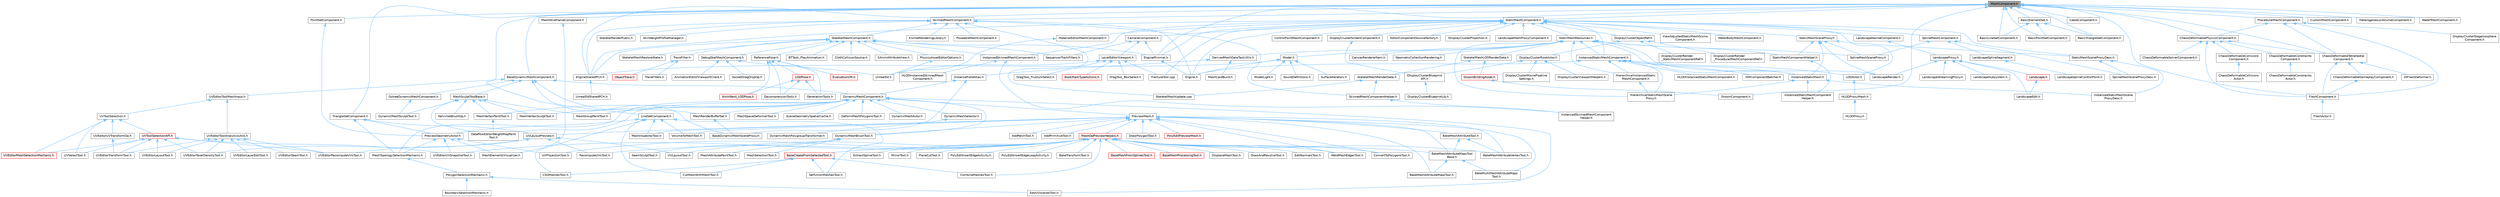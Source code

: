 digraph "MeshComponent.h"
{
 // INTERACTIVE_SVG=YES
 // LATEX_PDF_SIZE
  bgcolor="transparent";
  edge [fontname=Helvetica,fontsize=10,labelfontname=Helvetica,labelfontsize=10];
  node [fontname=Helvetica,fontsize=10,shape=box,height=0.2,width=0.4];
  Node1 [id="Node000001",label="MeshComponent.h",height=0.2,width=0.4,color="gray40", fillcolor="grey60", style="filled", fontcolor="black",tooltip=" "];
  Node1 -> Node2 [id="edge1_Node000001_Node000002",dir="back",color="steelblue1",style="solid",tooltip=" "];
  Node2 [id="Node000002",label="BaseDynamicMeshComponent.h",height=0.2,width=0.4,color="grey40", fillcolor="white", style="filled",URL="$d3/df4/BaseDynamicMeshComponent_8h.html",tooltip=" "];
  Node2 -> Node3 [id="edge2_Node000002_Node000003",dir="back",color="steelblue1",style="solid",tooltip=" "];
  Node3 [id="Node000003",label="BaseDynamicMeshSceneProxy.h",height=0.2,width=0.4,color="grey40", fillcolor="white", style="filled",URL="$d2/dee/BaseDynamicMeshSceneProxy_8h.html",tooltip=" "];
  Node2 -> Node4 [id="edge3_Node000002_Node000004",dir="back",color="steelblue1",style="solid",tooltip=" "];
  Node4 [id="Node000004",label="DynamicMeshComponent.h",height=0.2,width=0.4,color="grey40", fillcolor="white", style="filled",URL="$d8/d66/DynamicMeshComponent_8h.html",tooltip=" "];
  Node4 -> Node5 [id="edge4_Node000004_Node000005",dir="back",color="steelblue1",style="solid",tooltip=" "];
  Node5 [id="Node000005",label="DataflowEditorWeightMapPaint\lTool.h",height=0.2,width=0.4,color="grey40", fillcolor="white", style="filled",URL="$db/d46/DataflowEditorWeightMapPaintTool_8h.html",tooltip=" "];
  Node4 -> Node6 [id="edge5_Node000004_Node000006",dir="back",color="steelblue1",style="solid",tooltip=" "];
  Node6 [id="Node000006",label="DeformMeshPolygonsTool.h",height=0.2,width=0.4,color="grey40", fillcolor="white", style="filled",URL="$db/d72/DeformMeshPolygonsTool_8h.html",tooltip=" "];
  Node4 -> Node7 [id="edge6_Node000004_Node000007",dir="back",color="steelblue1",style="solid",tooltip=" "];
  Node7 [id="Node000007",label="DynamicMeshActor.h",height=0.2,width=0.4,color="grey40", fillcolor="white", style="filled",URL="$d1/d71/DynamicMeshActor_8h.html",tooltip=" "];
  Node4 -> Node8 [id="edge7_Node000004_Node000008",dir="back",color="steelblue1",style="solid",tooltip=" "];
  Node8 [id="Node000008",label="DynamicMeshBrushTool.h",height=0.2,width=0.4,color="grey40", fillcolor="white", style="filled",URL="$da/d04/DynamicMeshBrushTool_8h.html",tooltip=" "];
  Node8 -> Node9 [id="edge8_Node000008_Node000009",dir="back",color="steelblue1",style="solid",tooltip=" "];
  Node9 [id="Node000009",label="MeshAttributePaintTool.h",height=0.2,width=0.4,color="grey40", fillcolor="white", style="filled",URL="$d3/d29/MeshAttributePaintTool_8h.html",tooltip=" "];
  Node8 -> Node10 [id="edge9_Node000008_Node000010",dir="back",color="steelblue1",style="solid",tooltip=" "];
  Node10 [id="Node000010",label="MeshSelectionTool.h",height=0.2,width=0.4,color="grey40", fillcolor="white", style="filled",URL="$d8/d80/MeshSelectionTool_8h.html",tooltip=" "];
  Node8 -> Node11 [id="edge10_Node000008_Node000011",dir="back",color="steelblue1",style="solid",tooltip=" "];
  Node11 [id="Node000011",label="SeamSculptTool.h",height=0.2,width=0.4,color="grey40", fillcolor="white", style="filled",URL="$d1/d31/SeamSculptTool_8h.html",tooltip=" "];
  Node4 -> Node12 [id="edge11_Node000004_Node000012",dir="back",color="steelblue1",style="solid",tooltip=" "];
  Node12 [id="Node000012",label="DynamicMeshSelector.h",height=0.2,width=0.4,color="grey40", fillcolor="white", style="filled",URL="$dc/d01/DynamicMeshSelector_8h.html",tooltip=" "];
  Node12 -> Node13 [id="edge12_Node000012_Node000013",dir="back",color="steelblue1",style="solid",tooltip=" "];
  Node13 [id="Node000013",label="DynamicMeshPolygroupTransformer.h",height=0.2,width=0.4,color="grey40", fillcolor="white", style="filled",URL="$dc/db2/DynamicMeshPolygroupTransformer_8h.html",tooltip=" "];
  Node4 -> Node14 [id="edge13_Node000004_Node000014",dir="back",color="steelblue1",style="solid",tooltip=" "];
  Node14 [id="Node000014",label="EditUVIslandsTool.h",height=0.2,width=0.4,color="grey40", fillcolor="white", style="filled",URL="$d0/de4/EditUVIslandsTool_8h.html",tooltip=" "];
  Node4 -> Node15 [id="edge14_Node000004_Node000015",dir="back",color="steelblue1",style="solid",tooltip=" "];
  Node15 [id="Node000015",label="MeshGroupPaintTool.h",height=0.2,width=0.4,color="grey40", fillcolor="white", style="filled",URL="$dd/d04/MeshGroupPaintTool_8h.html",tooltip=" "];
  Node4 -> Node16 [id="edge15_Node000004_Node000016",dir="back",color="steelblue1",style="solid",tooltip=" "];
  Node16 [id="Node000016",label="MeshRenderBufferSet.h",height=0.2,width=0.4,color="grey40", fillcolor="white", style="filled",URL="$de/dc2/MeshRenderBufferSet_8h.html",tooltip=" "];
  Node16 -> Node3 [id="edge16_Node000016_Node000003",dir="back",color="steelblue1",style="solid",tooltip=" "];
  Node4 -> Node17 [id="edge17_Node000004_Node000017",dir="back",color="steelblue1",style="solid",tooltip=" "];
  Node17 [id="Node000017",label="MeshSpaceDeformerTool.h",height=0.2,width=0.4,color="grey40", fillcolor="white", style="filled",URL="$d7/dc8/MeshSpaceDeformerTool_8h.html",tooltip=" "];
  Node4 -> Node18 [id="edge18_Node000004_Node000018",dir="back",color="steelblue1",style="solid",tooltip=" "];
  Node18 [id="Node000018",label="MeshTopologySelectionMechanic.h",height=0.2,width=0.4,color="grey40", fillcolor="white", style="filled",URL="$d5/d15/MeshTopologySelectionMechanic_8h.html",tooltip=" "];
  Node18 -> Node19 [id="edge19_Node000018_Node000019",dir="back",color="steelblue1",style="solid",tooltip=" "];
  Node19 [id="Node000019",label="PolygonSelectionMechanic.h",height=0.2,width=0.4,color="grey40", fillcolor="white", style="filled",URL="$da/dff/PolygonSelectionMechanic_8h.html",tooltip=" "];
  Node19 -> Node20 [id="edge20_Node000019_Node000020",dir="back",color="steelblue1",style="solid",tooltip=" "];
  Node20 [id="Node000020",label="BoundarySelectionMechanic.h",height=0.2,width=0.4,color="grey40", fillcolor="white", style="filled",URL="$d8/dd6/BoundarySelectionMechanic_8h.html",tooltip=" "];
  Node19 -> Node14 [id="edge21_Node000019_Node000014",dir="back",color="steelblue1",style="solid",tooltip=" "];
  Node4 -> Node21 [id="edge22_Node000004_Node000021",dir="back",color="steelblue1",style="solid",tooltip=" "];
  Node21 [id="Node000021",label="MeshVertexPaintTool.h",height=0.2,width=0.4,color="grey40", fillcolor="white", style="filled",URL="$db/d74/MeshVertexPaintTool_8h.html",tooltip=" "];
  Node21 -> Node5 [id="edge23_Node000021_Node000005",dir="back",color="steelblue1",style="solid",tooltip=" "];
  Node4 -> Node22 [id="edge24_Node000004_Node000022",dir="back",color="steelblue1",style="solid",tooltip=" "];
  Node22 [id="Node000022",label="MeshVertexSculptTool.h",height=0.2,width=0.4,color="grey40", fillcolor="white", style="filled",URL="$dc/da6/MeshVertexSculptTool_8h.html",tooltip=" "];
  Node4 -> Node23 [id="edge25_Node000004_Node000023",dir="back",color="steelblue1",style="solid",tooltip=" "];
  Node23 [id="Node000023",label="PreviewMesh.h",height=0.2,width=0.4,color="grey40", fillcolor="white", style="filled",URL="$d6/d30/PreviewMesh_8h.html",tooltip=" "];
  Node23 -> Node24 [id="edge26_Node000023_Node000024",dir="back",color="steelblue1",style="solid",tooltip=" "];
  Node24 [id="Node000024",label="AddPatchTool.h",height=0.2,width=0.4,color="grey40", fillcolor="white", style="filled",URL="$d5/deb/AddPatchTool_8h.html",tooltip=" "];
  Node23 -> Node25 [id="edge27_Node000023_Node000025",dir="back",color="steelblue1",style="solid",tooltip=" "];
  Node25 [id="Node000025",label="AddPrimitiveTool.h",height=0.2,width=0.4,color="grey40", fillcolor="white", style="filled",URL="$d5/dbf/AddPrimitiveTool_8h.html",tooltip=" "];
  Node23 -> Node26 [id="edge28_Node000023_Node000026",dir="back",color="steelblue1",style="solid",tooltip=" "];
  Node26 [id="Node000026",label="BakeMeshAttributeMapsTool.h",height=0.2,width=0.4,color="grey40", fillcolor="white", style="filled",URL="$d8/d14/BakeMeshAttributeMapsTool_8h.html",tooltip=" "];
  Node23 -> Node27 [id="edge29_Node000023_Node000027",dir="back",color="steelblue1",style="solid",tooltip=" "];
  Node27 [id="Node000027",label="BakeMeshAttributeMapsTool\lBase.h",height=0.2,width=0.4,color="grey40", fillcolor="white", style="filled",URL="$dc/d68/BakeMeshAttributeMapsToolBase_8h.html",tooltip=" "];
  Node27 -> Node26 [id="edge30_Node000027_Node000026",dir="back",color="steelblue1",style="solid",tooltip=" "];
  Node27 -> Node28 [id="edge31_Node000027_Node000028",dir="back",color="steelblue1",style="solid",tooltip=" "];
  Node28 [id="Node000028",label="BakeMultiMeshAttributeMaps\lTool.h",height=0.2,width=0.4,color="grey40", fillcolor="white", style="filled",URL="$d7/d65/BakeMultiMeshAttributeMapsTool_8h.html",tooltip=" "];
  Node23 -> Node29 [id="edge32_Node000023_Node000029",dir="back",color="steelblue1",style="solid",tooltip=" "];
  Node29 [id="Node000029",label="BakeMeshAttributeTool.h",height=0.2,width=0.4,color="grey40", fillcolor="white", style="filled",URL="$d0/d82/BakeMeshAttributeTool_8h.html",tooltip=" "];
  Node29 -> Node27 [id="edge33_Node000029_Node000027",dir="back",color="steelblue1",style="solid",tooltip=" "];
  Node29 -> Node30 [id="edge34_Node000029_Node000030",dir="back",color="steelblue1",style="solid",tooltip=" "];
  Node30 [id="Node000030",label="BakeMeshAttributeVertexTool.h",height=0.2,width=0.4,color="grey40", fillcolor="white", style="filled",URL="$d6/d76/BakeMeshAttributeVertexTool_8h.html",tooltip=" "];
  Node23 -> Node30 [id="edge35_Node000023_Node000030",dir="back",color="steelblue1",style="solid",tooltip=" "];
  Node23 -> Node28 [id="edge36_Node000023_Node000028",dir="back",color="steelblue1",style="solid",tooltip=" "];
  Node23 -> Node31 [id="edge37_Node000023_Node000031",dir="back",color="steelblue1",style="solid",tooltip=" "];
  Node31 [id="Node000031",label="ConvertToPolygonsTool.h",height=0.2,width=0.4,color="grey40", fillcolor="white", style="filled",URL="$d7/d5a/ConvertToPolygonsTool_8h.html",tooltip=" "];
  Node23 -> Node32 [id="edge38_Node000023_Node000032",dir="back",color="steelblue1",style="solid",tooltip=" "];
  Node32 [id="Node000032",label="DrawPolygonTool.h",height=0.2,width=0.4,color="grey40", fillcolor="white", style="filled",URL="$d0/d15/DrawPolygonTool_8h.html",tooltip=" "];
  Node23 -> Node8 [id="edge39_Node000023_Node000008",dir="back",color="steelblue1",style="solid",tooltip=" "];
  Node23 -> Node33 [id="edge40_Node000023_Node000033",dir="back",color="steelblue1",style="solid",tooltip=" "];
  Node33 [id="Node000033",label="MeshInspectorTool.h",height=0.2,width=0.4,color="grey40", fillcolor="white", style="filled",URL="$de/da1/MeshInspectorTool_8h.html",tooltip=" "];
  Node23 -> Node34 [id="edge41_Node000023_Node000034",dir="back",color="steelblue1",style="solid",tooltip=" "];
  Node34 [id="Node000034",label="MeshOpPreviewHelpers.h",height=0.2,width=0.4,color="red", fillcolor="#FFF0F0", style="filled",URL="$de/d33/MeshOpPreviewHelpers_8h.html",tooltip=" "];
  Node34 -> Node27 [id="edge42_Node000034_Node000027",dir="back",color="steelblue1",style="solid",tooltip=" "];
  Node34 -> Node30 [id="edge43_Node000034_Node000030",dir="back",color="steelblue1",style="solid",tooltip=" "];
  Node34 -> Node35 [id="edge44_Node000034_Node000035",dir="back",color="steelblue1",style="solid",tooltip=" "];
  Node35 [id="Node000035",label="BakeTransformTool.h",height=0.2,width=0.4,color="grey40", fillcolor="white", style="filled",URL="$dc/d39/BakeTransformTool_8h.html",tooltip=" "];
  Node34 -> Node36 [id="edge45_Node000034_Node000036",dir="back",color="steelblue1",style="solid",tooltip=" "];
  Node36 [id="Node000036",label="BaseCreateFromSelectedTool.h",height=0.2,width=0.4,color="red", fillcolor="#FFF0F0", style="filled",URL="$de/dc7/BaseCreateFromSelectedTool_8h.html",tooltip=" "];
  Node36 -> Node41 [id="edge46_Node000036_Node000041",dir="back",color="steelblue1",style="solid",tooltip=" "];
  Node41 [id="Node000041",label="CSGMeshesTool.h",height=0.2,width=0.4,color="grey40", fillcolor="white", style="filled",URL="$db/dd1/CSGMeshesTool_8h.html",tooltip=" "];
  Node36 -> Node42 [id="edge47_Node000036_Node000042",dir="back",color="steelblue1",style="solid",tooltip=" "];
  Node42 [id="Node000042",label="CombineMeshesTool.h",height=0.2,width=0.4,color="grey40", fillcolor="white", style="filled",URL="$dd/da3/CombineMeshesTool_8h.html",tooltip=" "];
  Node36 -> Node43 [id="edge48_Node000036_Node000043",dir="back",color="steelblue1",style="solid",tooltip=" "];
  Node43 [id="Node000043",label="CutMeshWithMeshTool.h",height=0.2,width=0.4,color="grey40", fillcolor="white", style="filled",URL="$d2/d2c/CutMeshWithMeshTool_8h.html",tooltip=" "];
  Node36 -> Node44 [id="edge49_Node000036_Node000044",dir="back",color="steelblue1",style="solid",tooltip=" "];
  Node44 [id="Node000044",label="SelfUnionMeshesTool.h",height=0.2,width=0.4,color="grey40", fillcolor="white", style="filled",URL="$dc/dad/SelfUnionMeshesTool_8h.html",tooltip=" "];
  Node34 -> Node45 [id="edge50_Node000034_Node000045",dir="back",color="steelblue1",style="solid",tooltip=" "];
  Node45 [id="Node000045",label="BaseMeshFromSplinesTool.h",height=0.2,width=0.4,color="red", fillcolor="#FFF0F0", style="filled",URL="$da/d31/BaseMeshFromSplinesTool_8h.html",tooltip=" "];
  Node34 -> Node48 [id="edge51_Node000034_Node000048",dir="back",color="steelblue1",style="solid",tooltip=" "];
  Node48 [id="Node000048",label="BaseMeshProcessingTool.h",height=0.2,width=0.4,color="red", fillcolor="#FFF0F0", style="filled",URL="$d4/d77/BaseMeshProcessingTool_8h.html",tooltip=" "];
  Node34 -> Node42 [id="edge52_Node000034_Node000042",dir="back",color="steelblue1",style="solid",tooltip=" "];
  Node34 -> Node31 [id="edge53_Node000034_Node000031",dir="back",color="steelblue1",style="solid",tooltip=" "];
  Node34 -> Node51 [id="edge54_Node000034_Node000051",dir="back",color="steelblue1",style="solid",tooltip=" "];
  Node51 [id="Node000051",label="DisplaceMeshTool.h",height=0.2,width=0.4,color="grey40", fillcolor="white", style="filled",URL="$da/d28/DisplaceMeshTool_8h.html",tooltip=" "];
  Node34 -> Node52 [id="edge55_Node000034_Node000052",dir="back",color="steelblue1",style="solid",tooltip=" "];
  Node52 [id="Node000052",label="DrawAndRevolveTool.h",height=0.2,width=0.4,color="grey40", fillcolor="white", style="filled",URL="$d8/d06/DrawAndRevolveTool_8h.html",tooltip=" "];
  Node34 -> Node53 [id="edge56_Node000034_Node000053",dir="back",color="steelblue1",style="solid",tooltip=" "];
  Node53 [id="Node000053",label="EditNormalsTool.h",height=0.2,width=0.4,color="grey40", fillcolor="white", style="filled",URL="$de/d53/EditNormalsTool_8h.html",tooltip=" "];
  Node34 -> Node54 [id="edge57_Node000034_Node000054",dir="back",color="steelblue1",style="solid",tooltip=" "];
  Node54 [id="Node000054",label="ExtractSplineTool.h",height=0.2,width=0.4,color="grey40", fillcolor="white", style="filled",URL="$d3/d4d/ExtractSplineTool_8h.html",tooltip=" "];
  Node34 -> Node55 [id="edge58_Node000034_Node000055",dir="back",color="steelblue1",style="solid",tooltip=" "];
  Node55 [id="Node000055",label="MirrorTool.h",height=0.2,width=0.4,color="grey40", fillcolor="white", style="filled",URL="$d3/dc9/MirrorTool_8h.html",tooltip=" "];
  Node34 -> Node56 [id="edge59_Node000034_Node000056",dir="back",color="steelblue1",style="solid",tooltip=" "];
  Node56 [id="Node000056",label="PlaneCutTool.h",height=0.2,width=0.4,color="grey40", fillcolor="white", style="filled",URL="$dd/def/PlaneCutTool_8h.html",tooltip=" "];
  Node34 -> Node57 [id="edge60_Node000034_Node000057",dir="back",color="steelblue1",style="solid",tooltip=" "];
  Node57 [id="Node000057",label="PolyEditInsertEdgeActivity.h",height=0.2,width=0.4,color="grey40", fillcolor="white", style="filled",URL="$d1/d26/PolyEditInsertEdgeActivity_8h.html",tooltip=" "];
  Node34 -> Node58 [id="edge61_Node000034_Node000058",dir="back",color="steelblue1",style="solid",tooltip=" "];
  Node58 [id="Node000058",label="PolyEditInsertEdgeLoopActivity.h",height=0.2,width=0.4,color="grey40", fillcolor="white", style="filled",URL="$d5/d37/PolyEditInsertEdgeLoopActivity_8h.html",tooltip=" "];
  Node34 -> Node59 [id="edge62_Node000034_Node000059",dir="back",color="steelblue1",style="solid",tooltip=" "];
  Node59 [id="Node000059",label="RecomputeUVsTool.h",height=0.2,width=0.4,color="grey40", fillcolor="white", style="filled",URL="$d0/d92/RecomputeUVsTool_8h.html",tooltip=" "];
  Node34 -> Node65 [id="edge63_Node000034_Node000065",dir="back",color="steelblue1",style="solid",tooltip=" "];
  Node65 [id="Node000065",label="UVEditorUVSnapshotTool.h",height=0.2,width=0.4,color="grey40", fillcolor="white", style="filled",URL="$d4/dd6/UVEditorUVSnapshotTool_8h.html",tooltip=" "];
  Node34 -> Node66 [id="edge64_Node000034_Node000066",dir="back",color="steelblue1",style="solid",tooltip=" "];
  Node66 [id="Node000066",label="UVLayoutTool.h",height=0.2,width=0.4,color="grey40", fillcolor="white", style="filled",URL="$d6/d89/UVLayoutTool_8h.html",tooltip=" "];
  Node34 -> Node67 [id="edge65_Node000034_Node000067",dir="back",color="steelblue1",style="solid",tooltip=" "];
  Node67 [id="Node000067",label="UVProjectionTool.h",height=0.2,width=0.4,color="grey40", fillcolor="white", style="filled",URL="$d5/d4f/UVProjectionTool_8h.html",tooltip=" "];
  Node34 -> Node68 [id="edge66_Node000034_Node000068",dir="back",color="steelblue1",style="solid",tooltip=" "];
  Node68 [id="Node000068",label="WeldMeshEdgesTool.h",height=0.2,width=0.4,color="grey40", fillcolor="white", style="filled",URL="$d5/d6e/WeldMeshEdgesTool_8h.html",tooltip=" "];
  Node23 -> Node69 [id="edge67_Node000023_Node000069",dir="back",color="steelblue1",style="solid",tooltip=" "];
  Node69 [id="Node000069",label="PolyEditPreviewMesh.h",height=0.2,width=0.4,color="red", fillcolor="#FFF0F0", style="filled",URL="$d2/de8/PolyEditPreviewMesh_8h.html",tooltip=" "];
  Node23 -> Node71 [id="edge68_Node000023_Node000071",dir="back",color="steelblue1",style="solid",tooltip=" "];
  Node71 [id="Node000071",label="UVLayoutPreview.h",height=0.2,width=0.4,color="grey40", fillcolor="white", style="filled",URL="$dd/d16/UVLayoutPreview_8h.html",tooltip=" "];
  Node71 -> Node59 [id="edge69_Node000071_Node000059",dir="back",color="steelblue1",style="solid",tooltip=" "];
  Node71 -> Node72 [id="edge70_Node000071_Node000072",dir="back",color="steelblue1",style="solid",tooltip=" "];
  Node72 [id="Node000072",label="UVEditorRecomputeUVsTool.h",height=0.2,width=0.4,color="grey40", fillcolor="white", style="filled",URL="$d2/db8/UVEditorRecomputeUVsTool_8h.html",tooltip=" "];
  Node71 -> Node73 [id="edge71_Node000071_Node000073",dir="back",color="steelblue1",style="solid",tooltip=" "];
  Node73 [id="Node000073",label="UVEditorTexelDensityTool.h",height=0.2,width=0.4,color="grey40", fillcolor="white", style="filled",URL="$d0/d8b/UVEditorTexelDensityTool_8h.html",tooltip=" "];
  Node71 -> Node66 [id="edge72_Node000071_Node000066",dir="back",color="steelblue1",style="solid",tooltip=" "];
  Node23 -> Node74 [id="edge73_Node000023_Node000074",dir="back",color="steelblue1",style="solid",tooltip=" "];
  Node74 [id="Node000074",label="VolumeToMeshTool.h",height=0.2,width=0.4,color="grey40", fillcolor="white", style="filled",URL="$de/d64/VolumeToMeshTool_8h.html",tooltip=" "];
  Node23 -> Node68 [id="edge74_Node000023_Node000068",dir="back",color="steelblue1",style="solid",tooltip=" "];
  Node4 -> Node75 [id="edge75_Node000004_Node000075",dir="back",color="steelblue1",style="solid",tooltip=" "];
  Node75 [id="Node000075",label="SceneGeometrySpatialCache.h",height=0.2,width=0.4,color="grey40", fillcolor="white", style="filled",URL="$d6/d6f/SceneGeometrySpatialCache_8h.html",tooltip=" "];
  Node2 -> Node16 [id="edge76_Node000002_Node000016",dir="back",color="steelblue1",style="solid",tooltip=" "];
  Node2 -> Node76 [id="edge77_Node000002_Node000076",dir="back",color="steelblue1",style="solid",tooltip=" "];
  Node76 [id="Node000076",label="MeshSculptToolBase.h",height=0.2,width=0.4,color="grey40", fillcolor="white", style="filled",URL="$d8/d2a/MeshSculptToolBase_8h.html",tooltip=" "];
  Node76 -> Node5 [id="edge78_Node000076_Node000005",dir="back",color="steelblue1",style="solid",tooltip=" "];
  Node76 -> Node77 [id="edge79_Node000076_Node000077",dir="back",color="steelblue1",style="solid",tooltip=" "];
  Node77 [id="Node000077",label="DynamicMeshSculptTool.h",height=0.2,width=0.4,color="grey40", fillcolor="white", style="filled",URL="$d6/d16/DynamicMeshSculptTool_8h.html",tooltip=" "];
  Node76 -> Node78 [id="edge80_Node000076_Node000078",dir="back",color="steelblue1",style="solid",tooltip=" "];
  Node78 [id="Node000078",label="KelvinletBrushOp.h",height=0.2,width=0.4,color="grey40", fillcolor="white", style="filled",URL="$d9/d5c/KelvinletBrushOp_8h.html",tooltip=" "];
  Node76 -> Node15 [id="edge81_Node000076_Node000015",dir="back",color="steelblue1",style="solid",tooltip=" "];
  Node76 -> Node21 [id="edge82_Node000076_Node000021",dir="back",color="steelblue1",style="solid",tooltip=" "];
  Node76 -> Node22 [id="edge83_Node000076_Node000022",dir="back",color="steelblue1",style="solid",tooltip=" "];
  Node2 -> Node79 [id="edge84_Node000002_Node000079",dir="back",color="steelblue1",style="solid",tooltip=" "];
  Node79 [id="Node000079",label="OctreeDynamicMeshComponent.h",height=0.2,width=0.4,color="grey40", fillcolor="white", style="filled",URL="$d9/d19/OctreeDynamicMeshComponent_8h.html",tooltip=" "];
  Node79 -> Node77 [id="edge85_Node000079_Node000077",dir="back",color="steelblue1",style="solid",tooltip=" "];
  Node2 -> Node80 [id="edge86_Node000002_Node000080",dir="back",color="steelblue1",style="solid",tooltip=" "];
  Node80 [id="Node000080",label="UVEditorToolMeshInput.h",height=0.2,width=0.4,color="grey40", fillcolor="white", style="filled",URL="$d2/de6/UVEditorToolMeshInput_8h.html",tooltip=" "];
  Node80 -> Node81 [id="edge87_Node000080_Node000081",dir="back",color="steelblue1",style="solid",tooltip=" "];
  Node81 [id="Node000081",label="UVEditorToolAnalyticsUtils.h",height=0.2,width=0.4,color="grey40", fillcolor="white", style="filled",URL="$db/d2e/UVEditorToolAnalyticsUtils_8h.html",tooltip=" "];
  Node81 -> Node82 [id="edge88_Node000081_Node000082",dir="back",color="steelblue1",style="solid",tooltip=" "];
  Node82 [id="Node000082",label="UVEditorLayerEditTool.h",height=0.2,width=0.4,color="grey40", fillcolor="white", style="filled",URL="$d0/df1/UVEditorLayerEditTool_8h.html",tooltip=" "];
  Node81 -> Node83 [id="edge89_Node000081_Node000083",dir="back",color="steelblue1",style="solid",tooltip=" "];
  Node83 [id="Node000083",label="UVEditorLayoutTool.h",height=0.2,width=0.4,color="grey40", fillcolor="white", style="filled",URL="$d5/dd1/UVEditorLayoutTool_8h.html",tooltip=" "];
  Node81 -> Node72 [id="edge90_Node000081_Node000072",dir="back",color="steelblue1",style="solid",tooltip=" "];
  Node81 -> Node84 [id="edge91_Node000081_Node000084",dir="back",color="steelblue1",style="solid",tooltip=" "];
  Node84 [id="Node000084",label="UVEditorSeamTool.h",height=0.2,width=0.4,color="grey40", fillcolor="white", style="filled",URL="$d1/dab/UVEditorSeamTool_8h.html",tooltip=" "];
  Node81 -> Node73 [id="edge92_Node000081_Node000073",dir="back",color="steelblue1",style="solid",tooltip=" "];
  Node81 -> Node85 [id="edge93_Node000081_Node000085",dir="back",color="steelblue1",style="solid",tooltip=" "];
  Node85 [id="Node000085",label="UVEditorTransformTool.h",height=0.2,width=0.4,color="grey40", fillcolor="white", style="filled",URL="$dc/db2/UVEditorTransformTool_8h.html",tooltip=" "];
  Node80 -> Node86 [id="edge94_Node000080_Node000086",dir="back",color="steelblue1",style="solid",tooltip=" "];
  Node86 [id="Node000086",label="UVToolSelection.h",height=0.2,width=0.4,color="grey40", fillcolor="white", style="filled",URL="$dc/db4/UVToolSelection_8h.html",tooltip=" "];
  Node86 -> Node87 [id="edge95_Node000086_Node000087",dir="back",color="steelblue1",style="solid",tooltip=" "];
  Node87 [id="Node000087",label="UVEditorMeshSelectionMechanic.h",height=0.2,width=0.4,color="red", fillcolor="#FFF0F0", style="filled",URL="$d2/d73/UVEditorMeshSelectionMechanic_8h.html",tooltip=" "];
  Node86 -> Node89 [id="edge96_Node000086_Node000089",dir="back",color="steelblue1",style="solid",tooltip=" "];
  Node89 [id="Node000089",label="UVEditorUVTransformOp.h",height=0.2,width=0.4,color="grey40", fillcolor="white", style="filled",URL="$d9/df2/UVEditorUVTransformOp_8h.html",tooltip=" "];
  Node89 -> Node85 [id="edge97_Node000089_Node000085",dir="back",color="steelblue1",style="solid",tooltip=" "];
  Node86 -> Node90 [id="edge98_Node000086_Node000090",dir="back",color="steelblue1",style="solid",tooltip=" "];
  Node90 [id="Node000090",label="UVSelectTool.h",height=0.2,width=0.4,color="grey40", fillcolor="white", style="filled",URL="$de/d40/UVSelectTool_8h.html",tooltip=" "];
  Node86 -> Node91 [id="edge99_Node000086_Node000091",dir="back",color="steelblue1",style="solid",tooltip=" "];
  Node91 [id="Node000091",label="UVToolSelectionAPI.h",height=0.2,width=0.4,color="red", fillcolor="#FFF0F0", style="filled",URL="$d0/d40/UVToolSelectionAPI_8h.html",tooltip=" "];
  Node91 -> Node83 [id="edge100_Node000091_Node000083",dir="back",color="steelblue1",style="solid",tooltip=" "];
  Node91 -> Node87 [id="edge101_Node000091_Node000087",dir="back",color="steelblue1",style="solid",tooltip=" "];
  Node91 -> Node72 [id="edge102_Node000091_Node000072",dir="back",color="steelblue1",style="solid",tooltip=" "];
  Node91 -> Node73 [id="edge103_Node000091_Node000073",dir="back",color="steelblue1",style="solid",tooltip=" "];
  Node91 -> Node85 [id="edge104_Node000091_Node000085",dir="back",color="steelblue1",style="solid",tooltip=" "];
  Node91 -> Node65 [id="edge105_Node000091_Node000065",dir="back",color="steelblue1",style="solid",tooltip=" "];
  Node91 -> Node90 [id="edge106_Node000091_Node000090",dir="back",color="steelblue1",style="solid",tooltip=" "];
  Node1 -> Node93 [id="edge107_Node000001_Node000093",dir="back",color="steelblue1",style="solid",tooltip=" "];
  Node93 [id="Node000093",label="BasicElementSet.h",height=0.2,width=0.4,color="grey40", fillcolor="white", style="filled",URL="$de/d31/BasicElementSet_8h.html",tooltip=" "];
  Node93 -> Node94 [id="edge108_Node000093_Node000094",dir="back",color="steelblue1",style="solid",tooltip=" "];
  Node94 [id="Node000094",label="BasicLineSetComponent.h",height=0.2,width=0.4,color="grey40", fillcolor="white", style="filled",URL="$da/d78/BasicLineSetComponent_8h.html",tooltip=" "];
  Node93 -> Node95 [id="edge109_Node000093_Node000095",dir="back",color="steelblue1",style="solid",tooltip=" "];
  Node95 [id="Node000095",label="BasicPointSetComponent.h",height=0.2,width=0.4,color="grey40", fillcolor="white", style="filled",URL="$d4/d5f/BasicPointSetComponent_8h.html",tooltip=" "];
  Node93 -> Node96 [id="edge110_Node000093_Node000096",dir="back",color="steelblue1",style="solid",tooltip=" "];
  Node96 [id="Node000096",label="BasicTriangleSetComponent.h",height=0.2,width=0.4,color="grey40", fillcolor="white", style="filled",URL="$d0/d56/BasicTriangleSetComponent_8h.html",tooltip=" "];
  Node1 -> Node94 [id="edge111_Node000001_Node000094",dir="back",color="steelblue1",style="solid",tooltip=" "];
  Node1 -> Node95 [id="edge112_Node000001_Node000095",dir="back",color="steelblue1",style="solid",tooltip=" "];
  Node1 -> Node96 [id="edge113_Node000001_Node000096",dir="back",color="steelblue1",style="solid",tooltip=" "];
  Node1 -> Node97 [id="edge114_Node000001_Node000097",dir="back",color="steelblue1",style="solid",tooltip=" "];
  Node97 [id="Node000097",label="CableComponent.h",height=0.2,width=0.4,color="grey40", fillcolor="white", style="filled",URL="$d4/dd5/CableComponent_8h.html",tooltip=" "];
  Node1 -> Node98 [id="edge115_Node000001_Node000098",dir="back",color="steelblue1",style="solid",tooltip=" "];
  Node98 [id="Node000098",label="ChaosDeformablePhysicsComponent.h",height=0.2,width=0.4,color="grey40", fillcolor="white", style="filled",URL="$d3/da9/ChaosDeformablePhysicsComponent_8h.html",tooltip=" "];
  Node98 -> Node99 [id="edge116_Node000098_Node000099",dir="back",color="steelblue1",style="solid",tooltip=" "];
  Node99 [id="Node000099",label="ChaosDeformableCollisions\lComponent.h",height=0.2,width=0.4,color="grey40", fillcolor="white", style="filled",URL="$d3/da7/ChaosDeformableCollisionsComponent_8h.html",tooltip=" "];
  Node99 -> Node100 [id="edge117_Node000099_Node000100",dir="back",color="steelblue1",style="solid",tooltip=" "];
  Node100 [id="Node000100",label="ChaosDeformableCollisions\lActor.h",height=0.2,width=0.4,color="grey40", fillcolor="white", style="filled",URL="$d2/dce/ChaosDeformableCollisionsActor_8h.html",tooltip=" "];
  Node98 -> Node101 [id="edge118_Node000098_Node000101",dir="back",color="steelblue1",style="solid",tooltip=" "];
  Node101 [id="Node000101",label="ChaosDeformableConstraints\lComponent.h",height=0.2,width=0.4,color="grey40", fillcolor="white", style="filled",URL="$d9/df8/ChaosDeformableConstraintsComponent_8h.html",tooltip=" "];
  Node101 -> Node102 [id="edge119_Node000101_Node000102",dir="back",color="steelblue1",style="solid",tooltip=" "];
  Node102 [id="Node000102",label="ChaosDeformableConstraints\lActor.h",height=0.2,width=0.4,color="grey40", fillcolor="white", style="filled",URL="$d0/dd2/ChaosDeformableConstraintsActor_8h.html",tooltip=" "];
  Node98 -> Node103 [id="edge120_Node000098_Node000103",dir="back",color="steelblue1",style="solid",tooltip=" "];
  Node103 [id="Node000103",label="ChaosDeformableSolverComponent.h",height=0.2,width=0.4,color="grey40", fillcolor="white", style="filled",URL="$dd/df6/ChaosDeformableSolverComponent_8h.html",tooltip=" "];
  Node98 -> Node104 [id="edge121_Node000098_Node000104",dir="back",color="steelblue1",style="solid",tooltip=" "];
  Node104 [id="Node000104",label="ChaosDeformableTetrahedral\lComponent.h",height=0.2,width=0.4,color="grey40", fillcolor="white", style="filled",URL="$d3/db3/ChaosDeformableTetrahedralComponent_8h.html",tooltip=" "];
  Node104 -> Node105 [id="edge122_Node000104_Node000105",dir="back",color="steelblue1",style="solid",tooltip=" "];
  Node105 [id="Node000105",label="ChaosDeformableGameplayComponent.h",height=0.2,width=0.4,color="grey40", fillcolor="white", style="filled",URL="$d4/de0/ChaosDeformableGameplayComponent_8h.html",tooltip=" "];
  Node105 -> Node106 [id="edge123_Node000105_Node000106",dir="back",color="steelblue1",style="solid",tooltip=" "];
  Node106 [id="Node000106",label="FleshComponent.h",height=0.2,width=0.4,color="grey40", fillcolor="white", style="filled",URL="$d0/d29/FleshComponent_8h.html",tooltip=" "];
  Node106 -> Node107 [id="edge124_Node000106_Node000107",dir="back",color="steelblue1",style="solid",tooltip=" "];
  Node107 [id="Node000107",label="FleshActor.h",height=0.2,width=0.4,color="grey40", fillcolor="white", style="filled",URL="$d1/d7e/FleshActor_8h.html",tooltip=" "];
  Node104 -> Node108 [id="edge125_Node000104_Node000108",dir="back",color="steelblue1",style="solid",tooltip=" "];
  Node108 [id="Node000108",label="DIFleshDeformer.h",height=0.2,width=0.4,color="grey40", fillcolor="white", style="filled",URL="$d6/d60/DIFleshDeformer_8h.html",tooltip=" "];
  Node104 -> Node106 [id="edge126_Node000104_Node000106",dir="back",color="steelblue1",style="solid",tooltip=" "];
  Node98 -> Node106 [id="edge127_Node000098_Node000106",dir="back",color="steelblue1",style="solid",tooltip=" "];
  Node1 -> Node104 [id="edge128_Node000001_Node000104",dir="back",color="steelblue1",style="solid",tooltip=" "];
  Node1 -> Node109 [id="edge129_Node000001_Node000109",dir="back",color="steelblue1",style="solid",tooltip=" "];
  Node109 [id="Node000109",label="CustomMeshComponent.h",height=0.2,width=0.4,color="grey40", fillcolor="white", style="filled",URL="$de/d34/CustomMeshComponent_8h.html",tooltip=" "];
  Node1 -> Node110 [id="edge130_Node000001_Node000110",dir="back",color="steelblue1",style="solid",tooltip=" "];
  Node110 [id="Node000110",label="EngineMinimal.h",height=0.2,width=0.4,color="grey40", fillcolor="white", style="filled",URL="$d0/d2c/EngineMinimal_8h.html",tooltip=" "];
  Node110 -> Node111 [id="edge131_Node000110_Node000111",dir="back",color="steelblue1",style="solid",tooltip=" "];
  Node111 [id="Node000111",label="Engine.h",height=0.2,width=0.4,color="grey40", fillcolor="white", style="filled",URL="$d1/d34/Public_2Engine_8h.html",tooltip=" "];
  Node1 -> Node112 [id="edge132_Node000001_Node000112",dir="back",color="steelblue1",style="solid",tooltip=" "];
  Node112 [id="Node000112",label="EngineSharedPCH.h",height=0.2,width=0.4,color="grey40", fillcolor="white", style="filled",URL="$dc/dbb/EngineSharedPCH_8h.html",tooltip=" "];
  Node112 -> Node113 [id="edge133_Node000112_Node000113",dir="back",color="steelblue1",style="solid",tooltip=" "];
  Node113 [id="Node000113",label="UnrealEdSharedPCH.h",height=0.2,width=0.4,color="grey40", fillcolor="white", style="filled",URL="$d1/de6/UnrealEdSharedPCH_8h.html",tooltip=" "];
  Node1 -> Node106 [id="edge134_Node000001_Node000106",dir="back",color="steelblue1",style="solid",tooltip=" "];
  Node1 -> Node114 [id="edge135_Node000001_Node000114",dir="back",color="steelblue1",style="solid",tooltip=" "];
  Node114 [id="Node000114",label="GroomComponent.h",height=0.2,width=0.4,color="grey40", fillcolor="white", style="filled",URL="$de/d2e/GroomComponent_8h.html",tooltip=" "];
  Node1 -> Node115 [id="edge136_Node000001_Node000115",dir="back",color="steelblue1",style="solid",tooltip=" "];
  Node115 [id="Node000115",label="HeterogeneousVolumeComponent.h",height=0.2,width=0.4,color="grey40", fillcolor="white", style="filled",URL="$d6/daf/HeterogeneousVolumeComponent_8h.html",tooltip=" "];
  Node1 -> Node116 [id="edge137_Node000001_Node000116",dir="back",color="steelblue1",style="solid",tooltip=" "];
  Node116 [id="Node000116",label="LineSetComponent.h",height=0.2,width=0.4,color="grey40", fillcolor="white", style="filled",URL="$d7/d6b/LineSetComponent_8h.html",tooltip=" "];
  Node116 -> Node41 [id="edge138_Node000116_Node000041",dir="back",color="steelblue1",style="solid",tooltip=" "];
  Node116 -> Node43 [id="edge139_Node000116_Node000043",dir="back",color="steelblue1",style="solid",tooltip=" "];
  Node116 -> Node33 [id="edge140_Node000116_Node000033",dir="back",color="steelblue1",style="solid",tooltip=" "];
  Node116 -> Node117 [id="edge141_Node000116_Node000117",dir="back",color="steelblue1",style="solid",tooltip=" "];
  Node117 [id="Node000117",label="PreviewGeometryActor.h",height=0.2,width=0.4,color="grey40", fillcolor="white", style="filled",URL="$d3/d38/PreviewGeometryActor_8h.html",tooltip=" "];
  Node117 -> Node118 [id="edge142_Node000117_Node000118",dir="back",color="steelblue1",style="solid",tooltip=" "];
  Node118 [id="Node000118",label="MeshElementsVisualizer.h",height=0.2,width=0.4,color="grey40", fillcolor="white", style="filled",URL="$d9/d01/MeshElementsVisualizer_8h.html",tooltip=" "];
  Node117 -> Node18 [id="edge143_Node000117_Node000018",dir="back",color="steelblue1",style="solid",tooltip=" "];
  Node117 -> Node65 [id="edge144_Node000117_Node000065",dir="back",color="steelblue1",style="solid",tooltip=" "];
  Node117 -> Node67 [id="edge145_Node000117_Node000067",dir="back",color="steelblue1",style="solid",tooltip=" "];
  Node116 -> Node44 [id="edge146_Node000116_Node000044",dir="back",color="steelblue1",style="solid",tooltip=" "];
  Node116 -> Node74 [id="edge147_Node000116_Node000074",dir="back",color="steelblue1",style="solid",tooltip=" "];
  Node1 -> Node119 [id="edge148_Node000001_Node000119",dir="back",color="steelblue1",style="solid",tooltip=" "];
  Node119 [id="Node000119",label="MeshWireframeComponent.h",height=0.2,width=0.4,color="grey40", fillcolor="white", style="filled",URL="$d7/d66/MeshWireframeComponent_8h.html",tooltip=" "];
  Node119 -> Node118 [id="edge149_Node000119_Node000118",dir="back",color="steelblue1",style="solid",tooltip=" "];
  Node1 -> Node120 [id="edge150_Node000001_Node000120",dir="back",color="steelblue1",style="solid",tooltip=" "];
  Node120 [id="Node000120",label="PointSetComponent.h",height=0.2,width=0.4,color="grey40", fillcolor="white", style="filled",URL="$d8/d54/PointSetComponent_8h.html",tooltip=" "];
  Node120 -> Node117 [id="edge151_Node000120_Node000117",dir="back",color="steelblue1",style="solid",tooltip=" "];
  Node1 -> Node121 [id="edge152_Node000001_Node000121",dir="back",color="steelblue1",style="solid",tooltip=" "];
  Node121 [id="Node000121",label="ProceduralMeshComponent.h",height=0.2,width=0.4,color="grey40", fillcolor="white", style="filled",URL="$d5/d29/ProceduralMeshComponent_8h.html",tooltip=" "];
  Node121 -> Node98 [id="edge153_Node000121_Node000098",dir="back",color="steelblue1",style="solid",tooltip=" "];
  Node121 -> Node104 [id="edge154_Node000121_Node000104",dir="back",color="steelblue1",style="solid",tooltip=" "];
  Node121 -> Node122 [id="edge155_Node000121_Node000122",dir="back",color="steelblue1",style="solid",tooltip=" "];
  Node122 [id="Node000122",label="DisplayClusterStageIsosphere\lComponent.h",height=0.2,width=0.4,color="grey40", fillcolor="white", style="filled",URL="$db/d0b/DisplayClusterStageIsosphereComponent_8h.html",tooltip=" "];
  Node121 -> Node106 [id="edge156_Node000121_Node000106",dir="back",color="steelblue1",style="solid",tooltip=" "];
  Node1 -> Node123 [id="edge157_Node000001_Node000123",dir="back",color="steelblue1",style="solid",tooltip=" "];
  Node123 [id="Node000123",label="SkinnedMeshComponent.h",height=0.2,width=0.4,color="grey40", fillcolor="white", style="filled",URL="$da/d62/SkinnedMeshComponent_8h.html",tooltip=" "];
  Node123 -> Node111 [id="edge158_Node000123_Node000111",dir="back",color="steelblue1",style="solid",tooltip=" "];
  Node123 -> Node112 [id="edge159_Node000123_Node000112",dir="back",color="steelblue1",style="solid",tooltip=" "];
  Node123 -> Node124 [id="edge160_Node000123_Node000124",dir="back",color="steelblue1",style="solid",tooltip=" "];
  Node124 [id="Node000124",label="KismetRenderingLibrary.h",height=0.2,width=0.4,color="grey40", fillcolor="white", style="filled",URL="$dc/d9a/KismetRenderingLibrary_8h.html",tooltip=" "];
  Node123 -> Node125 [id="edge161_Node000123_Node000125",dir="back",color="steelblue1",style="solid",tooltip=" "];
  Node125 [id="Node000125",label="PoseableMeshComponent.h",height=0.2,width=0.4,color="grey40", fillcolor="white", style="filled",URL="$df/d28/PoseableMeshComponent_8h.html",tooltip=" "];
  Node123 -> Node126 [id="edge162_Node000123_Node000126",dir="back",color="steelblue1",style="solid",tooltip=" "];
  Node126 [id="Node000126",label="SkeletalMeshComponent.h",height=0.2,width=0.4,color="grey40", fillcolor="white", style="filled",URL="$d8/db5/SkeletalMeshComponent_8h.html",tooltip=" "];
  Node126 -> Node127 [id="edge163_Node000126_Node000127",dir="back",color="steelblue1",style="solid",tooltip=" "];
  Node127 [id="Node000127",label="BTTask_PlayAnimation.h",height=0.2,width=0.4,color="grey40", fillcolor="white", style="filled",URL="$db/d8d/BTTask__PlayAnimation_8h.html",tooltip=" "];
  Node126 -> Node128 [id="edge164_Node000126_Node000128",dir="back",color="steelblue1",style="solid",tooltip=" "];
  Node128 [id="Node000128",label="ClothCollisionSource.h",height=0.2,width=0.4,color="grey40", fillcolor="white", style="filled",URL="$d2/dac/ClothCollisionSource_8h.html",tooltip=" "];
  Node126 -> Node129 [id="edge165_Node000126_Node000129",dir="back",color="steelblue1",style="solid",tooltip=" "];
  Node129 [id="Node000129",label="DebugSkelMeshComponent.h",height=0.2,width=0.4,color="grey40", fillcolor="white", style="filled",URL="$d5/d33/DebugSkelMeshComponent_8h.html",tooltip=" "];
  Node129 -> Node130 [id="edge166_Node000129_Node000130",dir="back",color="steelblue1",style="solid",tooltip=" "];
  Node130 [id="Node000130",label="AnimationEditorViewportClient.h",height=0.2,width=0.4,color="grey40", fillcolor="white", style="filled",URL="$d1/d45/AnimationEditorViewportClient_8h.html",tooltip=" "];
  Node129 -> Node131 [id="edge167_Node000129_Node000131",dir="back",color="steelblue1",style="solid",tooltip=" "];
  Node131 [id="Node000131",label="SocketDragDropOp.h",height=0.2,width=0.4,color="grey40", fillcolor="white", style="filled",URL="$d2/d53/SocketDragDropOp_8h.html",tooltip=" "];
  Node129 -> Node132 [id="edge168_Node000129_Node000132",dir="back",color="steelblue1",style="solid",tooltip=" "];
  Node132 [id="Node000132",label="UnrealEd.h",height=0.2,width=0.4,color="grey40", fillcolor="white", style="filled",URL="$d2/d5f/UnrealEd_8h.html",tooltip=" "];
  Node126 -> Node110 [id="edge169_Node000126_Node000110",dir="back",color="steelblue1",style="solid",tooltip=" "];
  Node126 -> Node112 [id="edge170_Node000126_Node000112",dir="back",color="steelblue1",style="solid",tooltip=" "];
  Node126 -> Node133 [id="edge171_Node000126_Node000133",dir="back",color="steelblue1",style="solid",tooltip=" "];
  Node133 [id="Node000133",label="InstancedSkinnedMeshComponent.h",height=0.2,width=0.4,color="grey40", fillcolor="white", style="filled",URL="$d7/da7/InstancedSkinnedMeshComponent_8h.html",tooltip=" "];
  Node133 -> Node134 [id="edge172_Node000133_Node000134",dir="back",color="steelblue1",style="solid",tooltip=" "];
  Node134 [id="Node000134",label="HLODInstancedSkinnedMesh\lComponent.h",height=0.2,width=0.4,color="grey40", fillcolor="white", style="filled",URL="$d5/d06/HLODInstancedSkinnedMeshComponent_8h.html",tooltip=" "];
  Node133 -> Node135 [id="edge173_Node000133_Node000135",dir="back",color="steelblue1",style="solid",tooltip=" "];
  Node135 [id="Node000135",label="InstancedSkinnedMeshComponent\lHelper.h",height=0.2,width=0.4,color="grey40", fillcolor="white", style="filled",URL="$d1/d86/InstancedSkinnedMeshComponentHelper_8h.html",tooltip=" "];
  Node126 -> Node136 [id="edge174_Node000126_Node000136",dir="back",color="steelblue1",style="solid",tooltip=" "];
  Node136 [id="Node000136",label="PhysicsAssetEditorOptions.h",height=0.2,width=0.4,color="grey40", fillcolor="white", style="filled",URL="$df/d83/PhysicsAssetEditorOptions_8h.html",tooltip=" "];
  Node136 -> Node132 [id="edge175_Node000136_Node000132",dir="back",color="steelblue1",style="solid",tooltip=" "];
  Node126 -> Node137 [id="edge176_Node000126_Node000137",dir="back",color="steelblue1",style="solid",tooltip=" "];
  Node137 [id="Node000137",label="ReferencePose.h",height=0.2,width=0.4,color="grey40", fillcolor="white", style="filled",URL="$d7/d7f/ReferencePose_8h.html",tooltip=" "];
  Node137 -> Node138 [id="edge177_Node000137_Node000138",dir="back",color="steelblue1",style="solid",tooltip=" "];
  Node138 [id="Node000138",label="AnimNext_LODPose.h",height=0.2,width=0.4,color="red", fillcolor="#FFF0F0", style="filled",URL="$d7/d76/AnimNext__LODPose_8h.html",tooltip=" "];
  Node137 -> Node142 [id="edge178_Node000137_Node000142",dir="back",color="steelblue1",style="solid",tooltip=" "];
  Node142 [id="Node000142",label="DecompressionTools.h",height=0.2,width=0.4,color="grey40", fillcolor="white", style="filled",URL="$db/dae/DecompressionTools_8h.html",tooltip=" "];
  Node137 -> Node143 [id="edge179_Node000137_Node000143",dir="back",color="steelblue1",style="solid",tooltip=" "];
  Node143 [id="Node000143",label="EvaluationVM.h",height=0.2,width=0.4,color="red", fillcolor="#FFF0F0", style="filled",URL="$d0/d71/EvaluationVM_8h.html",tooltip=" "];
  Node137 -> Node145 [id="edge180_Node000137_Node000145",dir="back",color="steelblue1",style="solid",tooltip=" "];
  Node145 [id="Node000145",label="GenerationTools.h",height=0.2,width=0.4,color="grey40", fillcolor="white", style="filled",URL="$d9/d81/GenerationTools_8h.html",tooltip=" "];
  Node137 -> Node146 [id="edge181_Node000137_Node000146",dir="back",color="steelblue1",style="solid",tooltip=" "];
  Node146 [id="Node000146",label="LODPose.h",height=0.2,width=0.4,color="red", fillcolor="#FFF0F0", style="filled",URL="$d5/d7b/LODPose_8h.html",tooltip=" "];
  Node146 -> Node138 [id="edge182_Node000146_Node000138",dir="back",color="steelblue1",style="solid",tooltip=" "];
  Node146 -> Node142 [id="edge183_Node000146_Node000142",dir="back",color="steelblue1",style="solid",tooltip=" "];
  Node146 -> Node145 [id="edge184_Node000146_Node000145",dir="back",color="steelblue1",style="solid",tooltip=" "];
  Node126 -> Node156 [id="edge185_Node000126_Node000156",dir="back",color="steelblue1",style="solid",tooltip=" "];
  Node156 [id="Node000156",label="SAnimAttributeView.h",height=0.2,width=0.4,color="grey40", fillcolor="white", style="filled",URL="$df/d42/SAnimAttributeView_8h.html",tooltip=" "];
  Node126 -> Node157 [id="edge186_Node000126_Node000157",dir="back",color="steelblue1",style="solid",tooltip=" "];
  Node157 [id="Node000157",label="SequencerTrackFilters.h",height=0.2,width=0.4,color="grey40", fillcolor="white", style="filled",URL="$df/d72/SequencerTrackFilters_8h.html",tooltip=" "];
  Node126 -> Node158 [id="edge187_Node000126_Node000158",dir="back",color="steelblue1",style="solid",tooltip=" "];
  Node158 [id="Node000158",label="SkeletalMeshRestoreState.h",height=0.2,width=0.4,color="grey40", fillcolor="white", style="filled",URL="$d4/dfa/SkeletalMeshRestoreState_8h.html",tooltip=" "];
  Node126 -> Node159 [id="edge188_Node000126_Node000159",dir="back",color="steelblue1",style="solid",tooltip=" "];
  Node159 [id="Node000159",label="TraceFilter.h",height=0.2,width=0.4,color="grey40", fillcolor="white", style="filled",URL="$de/dc1/TraceFilter_8h.html",tooltip=" "];
  Node159 -> Node160 [id="edge189_Node000159_Node000160",dir="back",color="steelblue1",style="solid",tooltip=" "];
  Node160 [id="Node000160",label="ObjectTrace.h",height=0.2,width=0.4,color="red", fillcolor="#FFF0F0", style="filled",URL="$d5/d70/ObjectTrace_8h.html",tooltip=" "];
  Node159 -> Node195 [id="edge190_Node000159_Node000195",dir="back",color="steelblue1",style="solid",tooltip=" "];
  Node195 [id="Node000195",label="TraceFilters.h",height=0.2,width=0.4,color="grey40", fillcolor="white", style="filled",URL="$de/dc9/TraceFilters_8h.html",tooltip=" "];
  Node123 -> Node196 [id="edge191_Node000123_Node000196",dir="back",color="steelblue1",style="solid",tooltip=" "];
  Node196 [id="Node000196",label="SkeletalMeshUpdate.cpp",height=0.2,width=0.4,color="grey40", fillcolor="white", style="filled",URL="$db/d45/SkeletalMeshUpdate_8cpp.html",tooltip=" "];
  Node123 -> Node197 [id="edge192_Node000123_Node000197",dir="back",color="steelblue1",style="solid",tooltip=" "];
  Node197 [id="Node000197",label="SkeletalRenderPublic.h",height=0.2,width=0.4,color="grey40", fillcolor="white", style="filled",URL="$d5/d40/SkeletalRenderPublic_8h.html",tooltip=" "];
  Node123 -> Node198 [id="edge193_Node000123_Node000198",dir="back",color="steelblue1",style="solid",tooltip=" "];
  Node198 [id="Node000198",label="SkinWeightProfileManager.h",height=0.2,width=0.4,color="grey40", fillcolor="white", style="filled",URL="$d4/d83/SkinWeightProfileManager_8h.html",tooltip=" "];
  Node123 -> Node199 [id="edge194_Node000123_Node000199",dir="back",color="steelblue1",style="solid",tooltip=" "];
  Node199 [id="Node000199",label="SkinnedMeshComponentHelper.h",height=0.2,width=0.4,color="grey40", fillcolor="white", style="filled",URL="$db/d81/SkinnedMeshComponentHelper_8h.html",tooltip=" "];
  Node199 -> Node135 [id="edge195_Node000199_Node000135",dir="back",color="steelblue1",style="solid",tooltip=" "];
  Node1 -> Node200 [id="edge196_Node000001_Node000200",dir="back",color="steelblue1",style="solid",tooltip=" "];
  Node200 [id="Node000200",label="StaticMeshComponent.h",height=0.2,width=0.4,color="grey40", fillcolor="white", style="filled",URL="$da/daf/StaticMeshComponent_8h.html",tooltip=" "];
  Node200 -> Node201 [id="edge197_Node000200_Node000201",dir="back",color="steelblue1",style="solid",tooltip=" "];
  Node201 [id="Node000201",label="CameraComponent.h",height=0.2,width=0.4,color="grey40", fillcolor="white", style="filled",URL="$dc/d7b/CameraComponent_8h.html",tooltip=" "];
  Node201 -> Node110 [id="edge198_Node000201_Node000110",dir="back",color="steelblue1",style="solid",tooltip=" "];
  Node201 -> Node202 [id="edge199_Node000201_Node000202",dir="back",color="steelblue1",style="solid",tooltip=" "];
  Node202 [id="Node000202",label="LevelEditorViewport.h",height=0.2,width=0.4,color="grey40", fillcolor="white", style="filled",URL="$d4/ddf/LevelEditorViewport_8h.html",tooltip=" "];
  Node202 -> Node203 [id="edge200_Node000202_Node000203",dir="back",color="steelblue1",style="solid",tooltip=" "];
  Node203 [id="Node000203",label="BookMarkTypeActions.h",height=0.2,width=0.4,color="red", fillcolor="#FFF0F0", style="filled",URL="$d0/d2f/BookMarkTypeActions_8h.html",tooltip=" "];
  Node202 -> Node205 [id="edge201_Node000202_Node000205",dir="back",color="steelblue1",style="solid",tooltip=" "];
  Node205 [id="Node000205",label="DragTool_BoxSelect.h",height=0.2,width=0.4,color="grey40", fillcolor="white", style="filled",URL="$da/dbf/DragTool__BoxSelect_8h.html",tooltip=" "];
  Node202 -> Node206 [id="edge202_Node000202_Node000206",dir="back",color="steelblue1",style="solid",tooltip=" "];
  Node206 [id="Node000206",label="DragTool_FrustumSelect.h",height=0.2,width=0.4,color="grey40", fillcolor="white", style="filled",URL="$db/de7/DragTool__FrustumSelect_8h.html",tooltip=" "];
  Node202 -> Node207 [id="edge203_Node000202_Node000207",dir="back",color="steelblue1",style="solid",tooltip=" "];
  Node207 [id="Node000207",label="FractureTool.cpp",height=0.2,width=0.4,color="grey40", fillcolor="white", style="filled",URL="$dc/d9a/FractureTool_8cpp.html",tooltip=" "];
  Node202 -> Node132 [id="edge204_Node000202_Node000132",dir="back",color="steelblue1",style="solid",tooltip=" "];
  Node201 -> Node157 [id="edge205_Node000201_Node000157",dir="back",color="steelblue1",style="solid",tooltip=" "];
  Node200 -> Node208 [id="edge206_Node000200_Node000208",dir="back",color="steelblue1",style="solid",tooltip=" "];
  Node208 [id="Node000208",label="ControlPointMeshComponent.h",height=0.2,width=0.4,color="grey40", fillcolor="white", style="filled",URL="$d5/d87/ControlPointMeshComponent_8h.html",tooltip=" "];
  Node200 -> Node209 [id="edge207_Node000200_Node000209",dir="back",color="steelblue1",style="solid",tooltip=" "];
  Node209 [id="Node000209",label="DisplayClusterObjectRef.h",height=0.2,width=0.4,color="grey40", fillcolor="white", style="filled",URL="$d9/d87/DisplayClusterObjectRef_8h.html",tooltip=" "];
  Node209 -> Node210 [id="edge208_Node000209_Node000210",dir="back",color="steelblue1",style="solid",tooltip=" "];
  Node210 [id="Node000210",label="DisplayClusterRender\l_ProceduralMeshComponentRef.h",height=0.2,width=0.4,color="grey40", fillcolor="white", style="filled",URL="$da/dbe/DisplayClusterRender__ProceduralMeshComponentRef_8h.html",tooltip=" "];
  Node209 -> Node211 [id="edge209_Node000209_Node000211",dir="back",color="steelblue1",style="solid",tooltip=" "];
  Node211 [id="Node000211",label="DisplayClusterRender\l_StaticMeshComponentRef.h",height=0.2,width=0.4,color="grey40", fillcolor="white", style="filled",URL="$dd/d84/DisplayClusterRender__StaticMeshComponentRef_8h.html",tooltip=" "];
  Node209 -> Node212 [id="edge210_Node000209_Node000212",dir="back",color="steelblue1",style="solid",tooltip=" "];
  Node212 [id="Node000212",label="DisplayClusterRootActor.h",height=0.2,width=0.4,color="grey40", fillcolor="white", style="filled",URL="$d0/d41/DisplayClusterRootActor_8h.html",tooltip=" "];
  Node212 -> Node213 [id="edge211_Node000212_Node000213",dir="back",color="steelblue1",style="solid",tooltip=" "];
  Node213 [id="Node000213",label="DisplayClusterMoviePipeline\lSettings.h",height=0.2,width=0.4,color="grey40", fillcolor="white", style="filled",URL="$d7/d56/DisplayClusterMoviePipelineSettings_8h.html",tooltip=" "];
  Node212 -> Node214 [id="edge212_Node000212_Node000214",dir="back",color="steelblue1",style="solid",tooltip=" "];
  Node214 [id="Node000214",label="DisplayClusterViewportHelpers.h",height=0.2,width=0.4,color="grey40", fillcolor="white", style="filled",URL="$d6/d8b/DisplayClusterViewportHelpers_8h.html",tooltip=" "];
  Node212 -> Node215 [id="edge213_Node000212_Node000215",dir="back",color="steelblue1",style="solid",tooltip=" "];
  Node215 [id="Node000215",label="IDisplayClusterBlueprint\lAPI.h",height=0.2,width=0.4,color="grey40", fillcolor="white", style="filled",URL="$d6/dd6/IDisplayClusterBlueprintAPI_8h.html",tooltip=" "];
  Node215 -> Node216 [id="edge214_Node000215_Node000216",dir="back",color="steelblue1",style="solid",tooltip=" "];
  Node216 [id="Node000216",label="DisplayClusterBlueprintLib.h",height=0.2,width=0.4,color="grey40", fillcolor="white", style="filled",URL="$d9/d13/DisplayClusterBlueprintLib_8h.html",tooltip=" "];
  Node200 -> Node217 [id="edge215_Node000200_Node000217",dir="back",color="steelblue1",style="solid",tooltip=" "];
  Node217 [id="Node000217",label="DisplayClusterScreenComponent.h",height=0.2,width=0.4,color="grey40", fillcolor="white", style="filled",URL="$d0/d0d/DisplayClusterScreenComponent_8h.html",tooltip=" "];
  Node217 -> Node215 [id="edge216_Node000217_Node000215",dir="back",color="steelblue1",style="solid",tooltip=" "];
  Node200 -> Node218 [id="edge217_Node000200_Node000218",dir="back",color="steelblue1",style="solid",tooltip=" "];
  Node218 [id="Node000218",label="EditorComponentSourceFactory.h",height=0.2,width=0.4,color="grey40", fillcolor="white", style="filled",URL="$d4/d35/EditorComponentSourceFactory_8h.html",tooltip=" "];
  Node200 -> Node111 [id="edge218_Node000200_Node000111",dir="back",color="steelblue1",style="solid",tooltip=" "];
  Node200 -> Node110 [id="edge219_Node000200_Node000110",dir="back",color="steelblue1",style="solid",tooltip=" "];
  Node200 -> Node112 [id="edge220_Node000200_Node000112",dir="back",color="steelblue1",style="solid",tooltip=" "];
  Node200 -> Node207 [id="edge221_Node000200_Node000207",dir="back",color="steelblue1",style="solid",tooltip=" "];
  Node200 -> Node219 [id="edge222_Node000200_Node000219",dir="back",color="steelblue1",style="solid",tooltip=" "];
  Node219 [id="Node000219",label="IDisplayClusterProjection.h",height=0.2,width=0.4,color="grey40", fillcolor="white", style="filled",URL="$d3/ddf/IDisplayClusterProjection_8h.html",tooltip=" "];
  Node200 -> Node133 [id="edge223_Node000200_Node000133",dir="back",color="steelblue1",style="solid",tooltip=" "];
  Node200 -> Node220 [id="edge224_Node000200_Node000220",dir="back",color="steelblue1",style="solid",tooltip=" "];
  Node220 [id="Node000220",label="InstancedStaticMeshComponent.h",height=0.2,width=0.4,color="grey40", fillcolor="white", style="filled",URL="$d8/d5d/InstancedStaticMeshComponent_8h.html",tooltip=" "];
  Node220 -> Node111 [id="edge225_Node000220_Node000111",dir="back",color="steelblue1",style="solid",tooltip=" "];
  Node220 -> Node221 [id="edge226_Node000220_Node000221",dir="back",color="steelblue1",style="solid",tooltip=" "];
  Node221 [id="Node000221",label="HLODInstancedStaticMeshComponent.h",height=0.2,width=0.4,color="grey40", fillcolor="white", style="filled",URL="$dd/d88/HLODInstancedStaticMeshComponent_8h.html",tooltip=" "];
  Node220 -> Node222 [id="edge227_Node000220_Node000222",dir="back",color="steelblue1",style="solid",tooltip=" "];
  Node222 [id="Node000222",label="HierarchicalInstancedStatic\lMeshComponent.h",height=0.2,width=0.4,color="grey40", fillcolor="white", style="filled",URL="$d3/ddb/HierarchicalInstancedStaticMeshComponent_8h.html",tooltip=" "];
  Node222 -> Node223 [id="edge228_Node000222_Node000223",dir="back",color="steelblue1",style="solid",tooltip=" "];
  Node223 [id="Node000223",label="HierarchicalStaticMeshScene\lProxy.h",height=0.2,width=0.4,color="grey40", fillcolor="white", style="filled",URL="$d3/d4d/HierarchicalStaticMeshSceneProxy_8h.html",tooltip=" "];
  Node220 -> Node223 [id="edge229_Node000220_Node000223",dir="back",color="steelblue1",style="solid",tooltip=" "];
  Node220 -> Node224 [id="edge230_Node000220_Node000224",dir="back",color="steelblue1",style="solid",tooltip=" "];
  Node224 [id="Node000224",label="ISMComponentBatcher.h",height=0.2,width=0.4,color="grey40", fillcolor="white", style="filled",URL="$d8/def/ISMComponentBatcher_8h.html",tooltip=" "];
  Node220 -> Node225 [id="edge231_Node000220_Node000225",dir="back",color="steelblue1",style="solid",tooltip=" "];
  Node225 [id="Node000225",label="InstancedStaticMesh.h",height=0.2,width=0.4,color="grey40", fillcolor="white", style="filled",URL="$dd/d89/InstancedStaticMesh_8h.html",tooltip=" "];
  Node225 -> Node223 [id="edge232_Node000225_Node000223",dir="back",color="steelblue1",style="solid",tooltip=" "];
  Node225 -> Node226 [id="edge233_Node000225_Node000226",dir="back",color="steelblue1",style="solid",tooltip=" "];
  Node226 [id="Node000226",label="InstancedStaticMeshComponent\lHelper.h",height=0.2,width=0.4,color="grey40", fillcolor="white", style="filled",URL="$dc/dc7/InstancedStaticMeshComponentHelper_8h.html",tooltip=" "];
  Node225 -> Node227 [id="edge234_Node000225_Node000227",dir="back",color="steelblue1",style="solid",tooltip=" "];
  Node227 [id="Node000227",label="InstancedStaticMeshScene\lProxyDesc.h",height=0.2,width=0.4,color="grey40", fillcolor="white", style="filled",URL="$db/dcf/InstancedStaticMeshSceneProxyDesc_8h.html",tooltip=" "];
  Node220 -> Node228 [id="edge235_Node000220_Node000228",dir="back",color="steelblue1",style="solid",tooltip=" "];
  Node228 [id="Node000228",label="LODActor.h",height=0.2,width=0.4,color="grey40", fillcolor="white", style="filled",URL="$df/de0/LODActor_8h.html",tooltip=" "];
  Node228 -> Node229 [id="edge236_Node000228_Node000229",dir="back",color="steelblue1",style="solid",tooltip=" "];
  Node229 [id="Node000229",label="HLODProxyMesh.h",height=0.2,width=0.4,color="grey40", fillcolor="white", style="filled",URL="$d6/dfc/HLODProxyMesh_8h.html",tooltip=" "];
  Node229 -> Node230 [id="edge237_Node000229_Node000230",dir="back",color="steelblue1",style="solid",tooltip=" "];
  Node230 [id="Node000230",label="HLODProxy.h",height=0.2,width=0.4,color="grey40", fillcolor="white", style="filled",URL="$dc/d2d/HLODProxy_8h.html",tooltip=" "];
  Node200 -> Node228 [id="edge238_Node000200_Node000228",dir="back",color="steelblue1",style="solid",tooltip=" "];
  Node200 -> Node231 [id="edge239_Node000200_Node000231",dir="back",color="steelblue1",style="solid",tooltip=" "];
  Node231 [id="Node000231",label="LandscapeMeshProxyComponent.h",height=0.2,width=0.4,color="grey40", fillcolor="white", style="filled",URL="$d5/d9e/LandscapeMeshProxyComponent_8h.html",tooltip=" "];
  Node200 -> Node232 [id="edge240_Node000200_Node000232",dir="back",color="steelblue1",style="solid",tooltip=" "];
  Node232 [id="Node000232",label="LandscapeNaniteComponent.h",height=0.2,width=0.4,color="grey40", fillcolor="white", style="filled",URL="$d0/de5/LandscapeNaniteComponent_8h.html",tooltip=" "];
  Node232 -> Node233 [id="edge241_Node000232_Node000233",dir="back",color="steelblue1",style="solid",tooltip=" "];
  Node233 [id="Node000233",label="LandscapeProxy.h",height=0.2,width=0.4,color="grey40", fillcolor="white", style="filled",URL="$db/dae/LandscapeProxy_8h.html",tooltip=" "];
  Node233 -> Node234 [id="edge242_Node000233_Node000234",dir="back",color="steelblue1",style="solid",tooltip=" "];
  Node234 [id="Node000234",label="Landscape.h",height=0.2,width=0.4,color="red", fillcolor="#FFF0F0", style="filled",URL="$d5/dd6/Landscape_8h.html",tooltip=" "];
  Node234 -> Node235 [id="edge243_Node000234_Node000235",dir="back",color="steelblue1",style="solid",tooltip=" "];
  Node235 [id="Node000235",label="LandscapeEdit.h",height=0.2,width=0.4,color="grey40", fillcolor="white", style="filled",URL="$df/d61/LandscapeEdit_8h.html",tooltip=" "];
  Node233 -> Node235 [id="edge244_Node000233_Node000235",dir="back",color="steelblue1",style="solid",tooltip=" "];
  Node233 -> Node240 [id="edge245_Node000233_Node000240",dir="back",color="steelblue1",style="solid",tooltip=" "];
  Node240 [id="Node000240",label="LandscapeRender.h",height=0.2,width=0.4,color="grey40", fillcolor="white", style="filled",URL="$df/d67/LandscapeRender_8h.html",tooltip=" "];
  Node233 -> Node241 [id="edge246_Node000233_Node000241",dir="back",color="steelblue1",style="solid",tooltip=" "];
  Node241 [id="Node000241",label="LandscapeStreamingProxy.h",height=0.2,width=0.4,color="grey40", fillcolor="white", style="filled",URL="$de/d5a/LandscapeStreamingProxy_8h.html",tooltip=" "];
  Node233 -> Node242 [id="edge247_Node000233_Node000242",dir="back",color="steelblue1",style="solid",tooltip=" "];
  Node242 [id="Node000242",label="LandscapeSubsystem.h",height=0.2,width=0.4,color="grey40", fillcolor="white", style="filled",URL="$d7/ddd/LandscapeSubsystem_8h.html",tooltip=" "];
  Node200 -> Node243 [id="edge248_Node000200_Node000243",dir="back",color="steelblue1",style="solid",tooltip=" "];
  Node243 [id="Node000243",label="MaterialEditorMeshComponent.h",height=0.2,width=0.4,color="grey40", fillcolor="white", style="filled",URL="$db/de0/MaterialEditorMeshComponent_8h.html",tooltip=" "];
  Node243 -> Node132 [id="edge249_Node000243_Node000132",dir="back",color="steelblue1",style="solid",tooltip=" "];
  Node200 -> Node244 [id="edge250_Node000200_Node000244",dir="back",color="steelblue1",style="solid",tooltip=" "];
  Node244 [id="Node000244",label="SplineMeshComponent.h",height=0.2,width=0.4,color="grey40", fillcolor="white", style="filled",URL="$da/d8c/SplineMeshComponent_8h.html",tooltip=" "];
  Node244 -> Node245 [id="edge251_Node000244_Node000245",dir="back",color="steelblue1",style="solid",tooltip=" "];
  Node245 [id="Node000245",label="LandscapeSplineSegment.h",height=0.2,width=0.4,color="grey40", fillcolor="white", style="filled",URL="$d4/d8d/LandscapeSplineSegment_8h.html",tooltip=" "];
  Node245 -> Node246 [id="edge252_Node000245_Node000246",dir="back",color="steelblue1",style="solid",tooltip=" "];
  Node246 [id="Node000246",label="LandscapeSplineControlPoint.h",height=0.2,width=0.4,color="grey40", fillcolor="white", style="filled",URL="$d2/d00/LandscapeSplineControlPoint_8h.html",tooltip=" "];
  Node244 -> Node247 [id="edge253_Node000244_Node000247",dir="back",color="steelblue1",style="solid",tooltip=" "];
  Node247 [id="Node000247",label="SplineMeshSceneProxy.h",height=0.2,width=0.4,color="grey40", fillcolor="white", style="filled",URL="$dd/dcb/SplineMeshSceneProxy_8h.html",tooltip=" "];
  Node244 -> Node248 [id="edge254_Node000244_Node000248",dir="back",color="steelblue1",style="solid",tooltip=" "];
  Node248 [id="Node000248",label="SplineMeshSceneProxyDesc.h",height=0.2,width=0.4,color="grey40", fillcolor="white", style="filled",URL="$db/d1b/SplineMeshSceneProxyDesc_8h.html",tooltip=" "];
  Node200 -> Node249 [id="edge255_Node000200_Node000249",dir="back",color="steelblue1",style="solid",tooltip=" "];
  Node249 [id="Node000249",label="StaticMeshResources.h",height=0.2,width=0.4,color="grey40", fillcolor="white", style="filled",URL="$d0/db7/StaticMeshResources_8h.html",tooltip=" "];
  Node249 -> Node250 [id="edge256_Node000249_Node000250",dir="back",color="steelblue1",style="solid",tooltip=" "];
  Node250 [id="Node000250",label="CanvasRendererItem.h",height=0.2,width=0.4,color="grey40", fillcolor="white", style="filled",URL="$d7/d93/CanvasRendererItem_8h.html",tooltip=" "];
  Node249 -> Node251 [id="edge257_Node000249_Node000251",dir="back",color="steelblue1",style="solid",tooltip=" "];
  Node251 [id="Node000251",label="DerivedMeshDataTaskUtils.h",height=0.2,width=0.4,color="grey40", fillcolor="white", style="filled",URL="$d2/d98/DerivedMeshDataTaskUtils_8h.html",tooltip=" "];
  Node251 -> Node252 [id="edge258_Node000251_Node000252",dir="back",color="steelblue1",style="solid",tooltip=" "];
  Node252 [id="Node000252",label="DistanceFieldAtlas.h",height=0.2,width=0.4,color="grey40", fillcolor="white", style="filled",URL="$df/def/DistanceFieldAtlas_8h.html",tooltip=" "];
  Node252 -> Node3 [id="edge259_Node000252_Node000003",dir="back",color="steelblue1",style="solid",tooltip=" "];
  Node252 -> Node4 [id="edge260_Node000252_Node000004",dir="back",color="steelblue1",style="solid",tooltip=" "];
  Node251 -> Node253 [id="edge261_Node000251_Node000253",dir="back",color="steelblue1",style="solid",tooltip=" "];
  Node253 [id="Node000253",label="MeshCardBuild.h",height=0.2,width=0.4,color="grey40", fillcolor="white", style="filled",URL="$d8/df6/MeshCardBuild_8h.html",tooltip=" "];
  Node249 -> Node254 [id="edge262_Node000249_Node000254",dir="back",color="steelblue1",style="solid",tooltip=" "];
  Node254 [id="Node000254",label="GeometryCollectionRendering.h",height=0.2,width=0.4,color="grey40", fillcolor="white", style="filled",URL="$dc/d68/GeometryCollectionRendering_8h.html",tooltip=" "];
  Node249 -> Node222 [id="edge263_Node000249_Node000222",dir="back",color="steelblue1",style="solid",tooltip=" "];
  Node249 -> Node223 [id="edge264_Node000249_Node000223",dir="back",color="steelblue1",style="solid",tooltip=" "];
  Node249 -> Node225 [id="edge265_Node000249_Node000225",dir="back",color="steelblue1",style="solid",tooltip=" "];
  Node249 -> Node220 [id="edge266_Node000249_Node000220",dir="back",color="steelblue1",style="solid",tooltip=" "];
  Node249 -> Node240 [id="edge267_Node000249_Node000240",dir="back",color="steelblue1",style="solid",tooltip=" "];
  Node249 -> Node255 [id="edge268_Node000249_Node000255",dir="back",color="steelblue1",style="solid",tooltip=" "];
  Node255 [id="Node000255",label="Model.h",height=0.2,width=0.4,color="grey40", fillcolor="white", style="filled",URL="$dd/d63/Public_2Model_8h.html",tooltip=" "];
  Node255 -> Node111 [id="edge269_Node000255_Node000111",dir="back",color="steelblue1",style="solid",tooltip=" "];
  Node255 -> Node112 [id="edge270_Node000255_Node000112",dir="back",color="steelblue1",style="solid",tooltip=" "];
  Node255 -> Node256 [id="edge271_Node000255_Node000256",dir="back",color="steelblue1",style="solid",tooltip=" "];
  Node256 [id="Node000256",label="ModelLight.h",height=0.2,width=0.4,color="grey40", fillcolor="white", style="filled",URL="$d2/d80/ModelLight_8h.html",tooltip=" "];
  Node255 -> Node257 [id="edge272_Node000255_Node000257",dir="back",color="steelblue1",style="solid",tooltip=" "];
  Node257 [id="Node000257",label="SoundDefinitions.h",height=0.2,width=0.4,color="grey40", fillcolor="white", style="filled",URL="$d4/da9/SoundDefinitions_8h.html",tooltip=" "];
  Node255 -> Node258 [id="edge273_Node000255_Node000258",dir="back",color="steelblue1",style="solid",tooltip=" "];
  Node258 [id="Node000258",label="SurfaceIterators.h",height=0.2,width=0.4,color="grey40", fillcolor="white", style="filled",URL="$da/de6/SurfaceIterators_8h.html",tooltip=" "];
  Node249 -> Node259 [id="edge274_Node000249_Node000259",dir="back",color="steelblue1",style="solid",tooltip=" "];
  Node259 [id="Node000259",label="SkeletalMeshLODRenderData.h",height=0.2,width=0.4,color="grey40", fillcolor="white", style="filled",URL="$d0/d5a/SkeletalMeshLODRenderData_8h.html",tooltip=" "];
  Node259 -> Node260 [id="edge275_Node000259_Node000260",dir="back",color="steelblue1",style="solid",tooltip=" "];
  Node260 [id="Node000260",label="GroomBindingAsset.h",height=0.2,width=0.4,color="red", fillcolor="#FFF0F0", style="filled",URL="$de/d26/GroomBindingAsset_8h.html",tooltip=" "];
  Node260 -> Node114 [id="edge276_Node000260_Node000114",dir="back",color="steelblue1",style="solid",tooltip=" "];
  Node259 -> Node265 [id="edge277_Node000259_Node000265",dir="back",color="steelblue1",style="solid",tooltip=" "];
  Node265 [id="Node000265",label="SkeletalMeshRenderData.h",height=0.2,width=0.4,color="grey40", fillcolor="white", style="filled",URL="$d9/d14/SkeletalMeshRenderData_8h.html",tooltip=" "];
  Node265 -> Node196 [id="edge278_Node000265_Node000196",dir="back",color="steelblue1",style="solid",tooltip=" "];
  Node265 -> Node199 [id="edge279_Node000265_Node000199",dir="back",color="steelblue1",style="solid",tooltip=" "];
  Node249 -> Node247 [id="edge280_Node000249_Node000247",dir="back",color="steelblue1",style="solid",tooltip=" "];
  Node249 -> Node266 [id="edge281_Node000249_Node000266",dir="back",color="steelblue1",style="solid",tooltip=" "];
  Node266 [id="Node000266",label="StaticMeshComponentHelper.h",height=0.2,width=0.4,color="grey40", fillcolor="white", style="filled",URL="$dc/dc1/StaticMeshComponentHelper_8h.html",tooltip=" "];
  Node266 -> Node226 [id="edge282_Node000266_Node000226",dir="back",color="steelblue1",style="solid",tooltip=" "];
  Node200 -> Node267 [id="edge283_Node000200_Node000267",dir="back",color="steelblue1",style="solid",tooltip=" "];
  Node267 [id="Node000267",label="StaticMeshSceneProxy.h",height=0.2,width=0.4,color="grey40", fillcolor="white", style="filled",URL="$d8/d6d/StaticMeshSceneProxy_8h.html",tooltip=" "];
  Node267 -> Node225 [id="edge284_Node000267_Node000225",dir="back",color="steelblue1",style="solid",tooltip=" "];
  Node267 -> Node240 [id="edge285_Node000267_Node000240",dir="back",color="steelblue1",style="solid",tooltip=" "];
  Node267 -> Node247 [id="edge286_Node000267_Node000247",dir="back",color="steelblue1",style="solid",tooltip=" "];
  Node267 -> Node266 [id="edge287_Node000267_Node000266",dir="back",color="steelblue1",style="solid",tooltip=" "];
  Node267 -> Node268 [id="edge288_Node000267_Node000268",dir="back",color="steelblue1",style="solid",tooltip=" "];
  Node268 [id="Node000268",label="StaticMeshSceneProxyDesc.h",height=0.2,width=0.4,color="grey40", fillcolor="white", style="filled",URL="$d0/d31/StaticMeshSceneProxyDesc_8h.html",tooltip=" "];
  Node268 -> Node227 [id="edge289_Node000268_Node000227",dir="back",color="steelblue1",style="solid",tooltip=" "];
  Node268 -> Node248 [id="edge290_Node000268_Node000248",dir="back",color="steelblue1",style="solid",tooltip=" "];
  Node200 -> Node268 [id="edge291_Node000200_Node000268",dir="back",color="steelblue1",style="solid",tooltip=" "];
  Node200 -> Node269 [id="edge292_Node000200_Node000269",dir="back",color="steelblue1",style="solid",tooltip=" "];
  Node269 [id="Node000269",label="ViewAdjustedStaticMeshGizmo\lComponent.h",height=0.2,width=0.4,color="grey40", fillcolor="white", style="filled",URL="$d3/d99/ViewAdjustedStaticMeshGizmoComponent_8h.html",tooltip=" "];
  Node200 -> Node270 [id="edge293_Node000200_Node000270",dir="back",color="steelblue1",style="solid",tooltip=" "];
  Node270 [id="Node000270",label="WaterBodyMeshComponent.h",height=0.2,width=0.4,color="grey40", fillcolor="white", style="filled",URL="$d3/dce/WaterBodyMeshComponent_8h.html",tooltip=" "];
  Node1 -> Node271 [id="edge294_Node000001_Node000271",dir="back",color="steelblue1",style="solid",tooltip=" "];
  Node271 [id="Node000271",label="TriangleSetComponent.h",height=0.2,width=0.4,color="grey40", fillcolor="white", style="filled",URL="$d0/d95/TriangleSetComponent_8h.html",tooltip=" "];
  Node271 -> Node18 [id="edge295_Node000271_Node000018",dir="back",color="steelblue1",style="solid",tooltip=" "];
  Node271 -> Node117 [id="edge296_Node000271_Node000117",dir="back",color="steelblue1",style="solid",tooltip=" "];
  Node271 -> Node71 [id="edge297_Node000271_Node000071",dir="back",color="steelblue1",style="solid",tooltip=" "];
  Node1 -> Node272 [id="edge298_Node000001_Node000272",dir="back",color="steelblue1",style="solid",tooltip=" "];
  Node272 [id="Node000272",label="WaterMeshComponent.h",height=0.2,width=0.4,color="grey40", fillcolor="white", style="filled",URL="$d0/dd9/WaterMeshComponent_8h.html",tooltip=" "];
}
